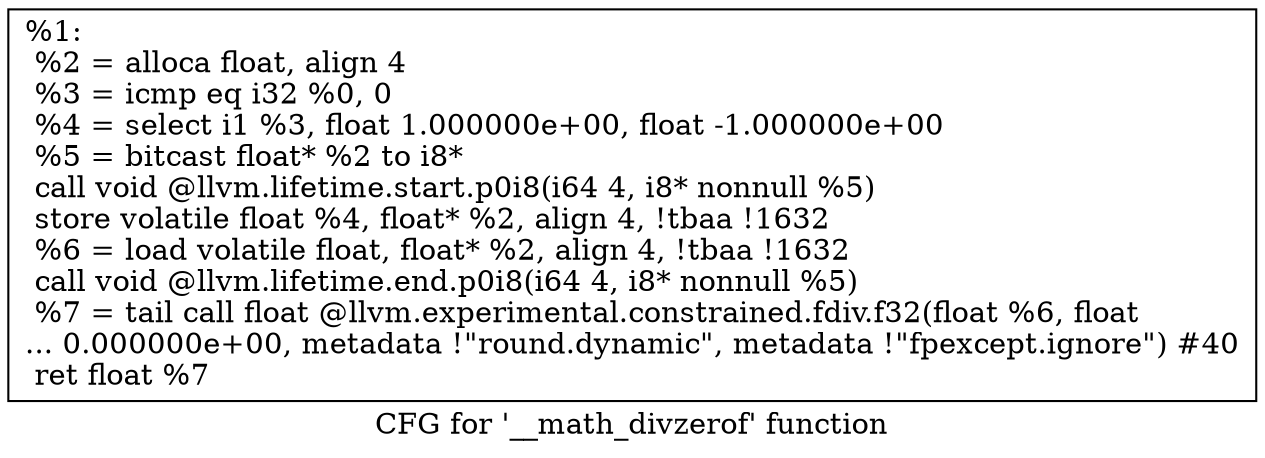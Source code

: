 digraph "CFG for '__math_divzerof' function" {
	label="CFG for '__math_divzerof' function";

	Node0x115fef0 [shape=record,label="{%1:\l  %2 = alloca float, align 4\l  %3 = icmp eq i32 %0, 0\l  %4 = select i1 %3, float 1.000000e+00, float -1.000000e+00\l  %5 = bitcast float* %2 to i8*\l  call void @llvm.lifetime.start.p0i8(i64 4, i8* nonnull %5)\l  store volatile float %4, float* %2, align 4, !tbaa !1632\l  %6 = load volatile float, float* %2, align 4, !tbaa !1632\l  call void @llvm.lifetime.end.p0i8(i64 4, i8* nonnull %5)\l  %7 = tail call float @llvm.experimental.constrained.fdiv.f32(float %6, float\l... 0.000000e+00, metadata !\"round.dynamic\", metadata !\"fpexcept.ignore\") #40\l  ret float %7\l}"];
}

